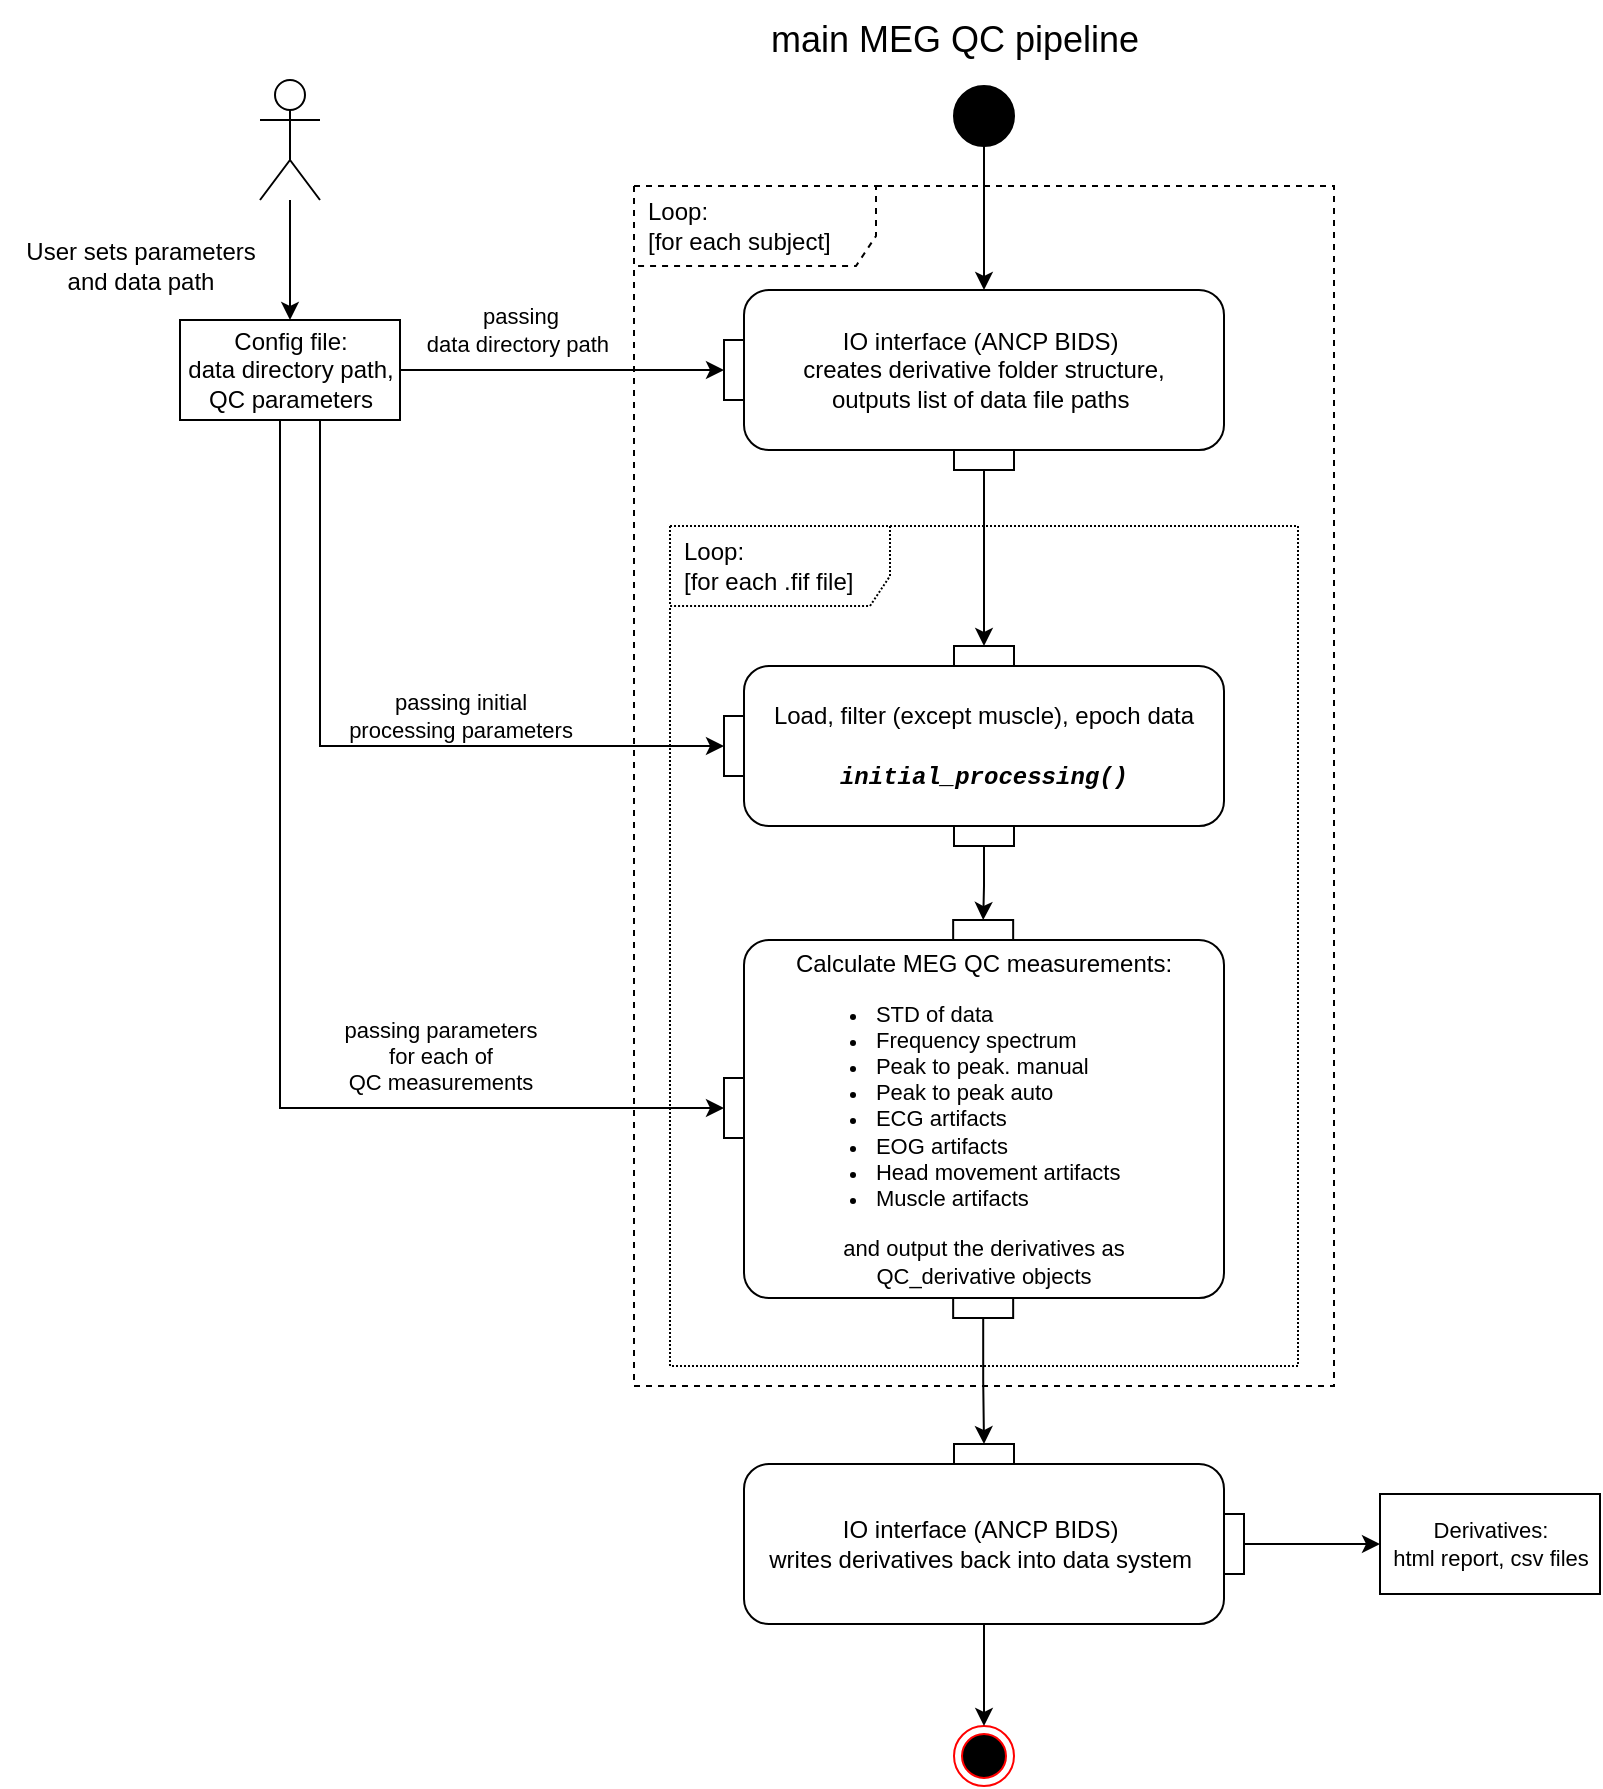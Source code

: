 <mxfile version="20.8.16" type="device"><diagram name="Page-1" id="PUbhOBLwAxsONIC4mjg5"><mxGraphModel dx="3434" dy="1307" grid="1" gridSize="10" guides="1" tooltips="1" connect="1" arrows="1" fold="1" page="0" pageScale="1" pageWidth="850" pageHeight="1100" math="0" shadow="0"><root><mxCell id="0"/><mxCell id="1" parent="0"/><mxCell id="CZnmdBV8Sf9Hk-xIZGao-2" value="Loop:&lt;br&gt;[for each .fif file]" style="shape=umlFrame;whiteSpace=wrap;html=1;width=110;height=40;boundedLbl=1;verticalAlign=middle;align=left;spacingLeft=5;dashed=1;dashPattern=1 1;" parent="1" vertex="1"><mxGeometry x="-1333" y="260" width="314" height="420" as="geometry"/></mxCell><mxCell id="9iOVFMO985ibKQIA5yUQ-1" value="Loop:&lt;br&gt;[for each subject]" style="shape=umlFrame;whiteSpace=wrap;html=1;width=121;height=40;boundedLbl=1;verticalAlign=middle;align=left;spacingLeft=5;dashed=1;" parent="1" vertex="1"><mxGeometry x="-1351" y="90" width="350" height="600" as="geometry"/></mxCell><mxCell id="z92k_c89T4PLz4YoD9Kb-3" value="" style="edgeStyle=orthogonalEdgeStyle;rounded=0;orthogonalLoop=1;jettySize=auto;html=1;" parent="1" source="z92k_c89T4PLz4YoD9Kb-1" target="z92k_c89T4PLz4YoD9Kb-2" edge="1"><mxGeometry relative="1" as="geometry"/></mxCell><mxCell id="z92k_c89T4PLz4YoD9Kb-1" value="" style="shape=umlActor;verticalLabelPosition=bottom;verticalAlign=top;html=1;outlineConnect=0;fontSize=14;" parent="1" vertex="1"><mxGeometry x="-1538" y="37" width="30" height="60" as="geometry"/></mxCell><mxCell id="z92k_c89T4PLz4YoD9Kb-11" style="edgeStyle=orthogonalEdgeStyle;rounded=0;orthogonalLoop=1;jettySize=auto;html=1;entryX=0;entryY=0.5;entryDx=0;entryDy=0;" parent="1" source="z92k_c89T4PLz4YoD9Kb-2" target="z92k_c89T4PLz4YoD9Kb-9" edge="1"><mxGeometry relative="1" as="geometry"/></mxCell><mxCell id="z92k_c89T4PLz4YoD9Kb-39" style="edgeStyle=orthogonalEdgeStyle;rounded=0;orthogonalLoop=1;jettySize=auto;html=1;entryX=0;entryY=0.5;entryDx=0;entryDy=0;fontSize=11;jumpStyle=arc;jumpSize=11;" parent="1" source="z92k_c89T4PLz4YoD9Kb-2" target="z92k_c89T4PLz4YoD9Kb-37" edge="1"><mxGeometry relative="1" as="geometry"><Array as="points"><mxPoint x="-1508" y="370"/></Array></mxGeometry></mxCell><mxCell id="z92k_c89T4PLz4YoD9Kb-40" style="edgeStyle=orthogonalEdgeStyle;rounded=0;orthogonalLoop=1;jettySize=auto;html=1;entryX=0;entryY=0.5;entryDx=0;entryDy=0;fontSize=11;jumpStyle=arc;jumpSize=11;" parent="1" source="z92k_c89T4PLz4YoD9Kb-2" target="z92k_c89T4PLz4YoD9Kb-38" edge="1"><mxGeometry relative="1" as="geometry"><Array as="points"><mxPoint x="-1528" y="551"/></Array></mxGeometry></mxCell><mxCell id="z92k_c89T4PLz4YoD9Kb-2" value="Config file:&lt;br&gt;data directory path,&lt;br&gt;QC parameters" style="html=1;" parent="1" vertex="1"><mxGeometry x="-1578" y="157" width="110" height="50" as="geometry"/></mxCell><mxCell id="z92k_c89T4PLz4YoD9Kb-4" value="User sets parameters &lt;br&gt;and data path" style="text;html=1;align=center;verticalAlign=middle;resizable=0;points=[];autosize=1;strokeColor=none;fillColor=none;" parent="1" vertex="1"><mxGeometry x="-1668" y="110" width="140" height="40" as="geometry"/></mxCell><mxCell id="z92k_c89T4PLz4YoD9Kb-10" value="" style="edgeStyle=orthogonalEdgeStyle;rounded=0;orthogonalLoop=1;jettySize=auto;html=1;" parent="1" source="z92k_c89T4PLz4YoD9Kb-5" target="z92k_c89T4PLz4YoD9Kb-7" edge="1"><mxGeometry relative="1" as="geometry"/></mxCell><mxCell id="z92k_c89T4PLz4YoD9Kb-5" value="" style="ellipse;fillColor=strokeColor;" parent="1" vertex="1"><mxGeometry x="-1191" y="40" width="30" height="30" as="geometry"/></mxCell><mxCell id="z92k_c89T4PLz4YoD9Kb-6" value="" style="group;flipH=1;" parent="1" vertex="1" connectable="0"><mxGeometry x="-1306" y="142" width="250" height="90" as="geometry"/></mxCell><mxCell id="z92k_c89T4PLz4YoD9Kb-7" value="IO interface (ANCP BIDS)&amp;nbsp;&lt;br&gt;creates derivative folder structure,&lt;br&gt;outputs list of data file paths&amp;nbsp;" style="html=1;align=center;verticalAlign=middle;rounded=1;absoluteArcSize=1;arcSize=25;dashed=0;fontFamily=Helvetica;fontSize=12;whiteSpace=wrap;container=0;noLabel=0;imageAlign=center;" parent="z92k_c89T4PLz4YoD9Kb-6" vertex="1"><mxGeometry x="10" width="240" height="80" as="geometry"/></mxCell><mxCell id="z92k_c89T4PLz4YoD9Kb-8" value="pinOut 2" style="fontStyle=0;labelPosition=center;verticalLabelPosition=bottom;align=center;verticalAlign=top;spacingLeft=2;fontFamily=Helvetica;fontSize=12;resizable=0;container=0;noLabel=1;" parent="z92k_c89T4PLz4YoD9Kb-6" vertex="1"><mxGeometry x="115" y="80" width="30" height="10" as="geometry"/></mxCell><mxCell id="z92k_c89T4PLz4YoD9Kb-9" value="pinOut 1" style="fontStyle=0;labelPosition=right;verticalLabelPosition=middle;align=left;verticalAlign=middle;spacingLeft=2;fontFamily=Helvetica;fontSize=12;resizable=0;container=0;noLabel=1;" parent="z92k_c89T4PLz4YoD9Kb-6" vertex="1"><mxGeometry y="25" width="10" height="30" as="geometry"/></mxCell><mxCell id="z92k_c89T4PLz4YoD9Kb-12" value="" style="group" parent="1" vertex="1" connectable="0"><mxGeometry x="-1296" y="320" width="306" height="350" as="geometry"/></mxCell><mxCell id="z92k_c89T4PLz4YoD9Kb-13" value="Load, filter (except muscle), epoch data&lt;br&gt;&lt;b&gt;&lt;i&gt;&lt;font face=&quot;Courier New&quot;&gt;&lt;br&gt;initial_processing()&lt;/font&gt;&lt;/i&gt;&lt;/b&gt;" style="html=1;align=center;verticalAlign=middle;rounded=1;absoluteArcSize=1;arcSize=25;dashed=0;fontFamily=Helvetica;fontSize=12;whiteSpace=wrap;container=0;noLabel=0;imageAlign=center;" parent="z92k_c89T4PLz4YoD9Kb-12" vertex="1"><mxGeometry y="10" width="240" height="80" as="geometry"/></mxCell><mxCell id="z92k_c89T4PLz4YoD9Kb-14" value="pinOut 2" style="fontStyle=0;labelPosition=center;verticalLabelPosition=bottom;align=center;verticalAlign=top;spacingLeft=2;fontFamily=Helvetica;fontSize=12;resizable=0;container=0;noLabel=1;" parent="z92k_c89T4PLz4YoD9Kb-12" vertex="1"><mxGeometry x="105" y="90" width="30" height="10" as="geometry"/></mxCell><mxCell id="z92k_c89T4PLz4YoD9Kb-15" value="pinIn 1" style="fontStyle=0;labelPosition=center;verticalLabelPosition=top;align=center;verticalAlign=bottom;spacingLeft=2;fontFamily=Helvetica;fontSize=12;resizable=0;container=0;noLabel=1;" parent="z92k_c89T4PLz4YoD9Kb-12" vertex="1"><mxGeometry x="105" width="30" height="10" as="geometry"/></mxCell><mxCell id="z92k_c89T4PLz4YoD9Kb-16" value="" style="edgeStyle=orthogonalEdgeStyle;rounded=0;orthogonalLoop=1;jettySize=auto;html=1;" parent="1" source="z92k_c89T4PLz4YoD9Kb-8" target="z92k_c89T4PLz4YoD9Kb-15" edge="1"><mxGeometry relative="1" as="geometry"/></mxCell><mxCell id="z92k_c89T4PLz4YoD9Kb-17" value="" style="group" parent="1" vertex="1" connectable="0"><mxGeometry x="-1296" y="436" width="249" height="210" as="geometry"/></mxCell><mxCell id="z92k_c89T4PLz4YoD9Kb-18" value="Calculate MEG QC measurements:&lt;br&gt;&lt;ul style=&quot;border-color: var(--border-color); font-size: 11px; text-align: left; background-color: rgb(255, 255, 255);&quot;&gt;&lt;li style=&quot;border-color: var(--border-color);&quot;&gt;STD of data&lt;/li&gt;&lt;li style=&quot;border-color: var(--border-color);&quot;&gt;&lt;font style=&quot;border-color: var(--border-color); font-size: 11px;&quot;&gt;Frequency spectrum&lt;/font&gt;&lt;/li&gt;&lt;li style=&quot;border-color: var(--border-color);&quot;&gt;&lt;font style=&quot;border-color: var(--border-color); font-size: 11px;&quot;&gt;Peak to peak. manual&lt;/font&gt;&lt;/li&gt;&lt;li style=&quot;border-color: var(--border-color);&quot;&gt;&lt;font style=&quot;border-color: var(--border-color); font-size: 11px;&quot;&gt;Peak to peak auto&lt;/font&gt;&lt;/li&gt;&lt;li style=&quot;border-color: var(--border-color);&quot;&gt;&lt;font style=&quot;border-color: var(--border-color); font-size: 11px;&quot;&gt;ECG artifacts&lt;/font&gt;&lt;/li&gt;&lt;li style=&quot;border-color: var(--border-color);&quot;&gt;&lt;font style=&quot;border-color: var(--border-color); font-size: 11px;&quot;&gt;EOG artifacts&lt;/font&gt;&lt;/li&gt;&lt;li style=&quot;border-color: var(--border-color);&quot;&gt;&lt;font style=&quot;border-color: var(--border-color); font-size: 11px;&quot;&gt;Head movement artifacts&lt;/font&gt;&lt;/li&gt;&lt;li style=&quot;border-color: var(--border-color);&quot;&gt;&lt;font style=&quot;border-color: var(--border-color); font-size: 11px;&quot;&gt;Muscle artifacts&lt;/font&gt;&lt;/li&gt;&lt;/ul&gt;&lt;span style=&quot;font-size: 11px;&quot;&gt;and output the derivatives as &lt;br&gt;QC_derivative objects&lt;br&gt;&lt;/span&gt;" style="html=1;align=center;verticalAlign=middle;rounded=1;absoluteArcSize=1;arcSize=25;dashed=0;fontFamily=Helvetica;fontSize=12;whiteSpace=wrap;container=0;noLabel=0;imageAlign=center;" parent="z92k_c89T4PLz4YoD9Kb-17" vertex="1"><mxGeometry y="31" width="240" height="179" as="geometry"/></mxCell><mxCell id="z92k_c89T4PLz4YoD9Kb-19" value="pinOut 2" style="fontStyle=0;labelPosition=center;verticalLabelPosition=bottom;align=center;verticalAlign=top;spacingLeft=2;fontFamily=Helvetica;fontSize=12;resizable=0;container=0;noLabel=1;" parent="z92k_c89T4PLz4YoD9Kb-17" vertex="1"><mxGeometry x="104.58" y="210" width="30" height="10" as="geometry"/></mxCell><mxCell id="z92k_c89T4PLz4YoD9Kb-21" value="pinIn 1" style="fontStyle=0;labelPosition=center;verticalLabelPosition=top;align=center;verticalAlign=bottom;spacingLeft=2;fontFamily=Helvetica;fontSize=12;resizable=0;container=0;noLabel=1;" parent="z92k_c89T4PLz4YoD9Kb-17" vertex="1"><mxGeometry x="104.58" y="21" width="30" height="10" as="geometry"/></mxCell><mxCell id="z92k_c89T4PLz4YoD9Kb-23" value="" style="edgeStyle=orthogonalEdgeStyle;rounded=0;orthogonalLoop=1;jettySize=auto;html=1;fontSize=11;" parent="1" source="z92k_c89T4PLz4YoD9Kb-14" target="z92k_c89T4PLz4YoD9Kb-21" edge="1"><mxGeometry relative="1" as="geometry"/></mxCell><mxCell id="z92k_c89T4PLz4YoD9Kb-28" value="" style="group;fontSize=11;flipH=1;" parent="1" vertex="1" connectable="0"><mxGeometry x="-1296" y="719.0" width="250" height="100" as="geometry"/></mxCell><mxCell id="z92k_c89T4PLz4YoD9Kb-29" value="IO interface (ANCP BIDS)&amp;nbsp;&lt;br style=&quot;border-color: var(--border-color);&quot;&gt;writes derivatives back into data system&amp;nbsp;" style="html=1;align=center;verticalAlign=middle;rounded=1;absoluteArcSize=1;arcSize=25;dashed=0;fontFamily=Helvetica;fontSize=12;whiteSpace=wrap;container=0;noLabel=0;imageAlign=center;" parent="z92k_c89T4PLz4YoD9Kb-28" vertex="1"><mxGeometry y="10" width="240" height="80" as="geometry"/></mxCell><mxCell id="z92k_c89T4PLz4YoD9Kb-31" value="pinIn 2" style="fontStyle=0;labelPosition=left;verticalLabelPosition=middle;align=right;verticalAlign=middle;spacingLeft=2;fontFamily=Helvetica;fontSize=12;flipH=0;resizable=0;container=0;noLabel=1;" parent="z92k_c89T4PLz4YoD9Kb-28" vertex="1"><mxGeometry x="240" y="35" width="10" height="30" as="geometry"/></mxCell><mxCell id="z92k_c89T4PLz4YoD9Kb-32" value="pinIn 1" style="fontStyle=0;labelPosition=center;verticalLabelPosition=top;align=center;verticalAlign=bottom;spacingLeft=2;fontFamily=Helvetica;fontSize=12;resizable=0;container=0;noLabel=1;" parent="z92k_c89T4PLz4YoD9Kb-28" vertex="1"><mxGeometry x="105" width="30" height="10" as="geometry"/></mxCell><mxCell id="z92k_c89T4PLz4YoD9Kb-33" value="" style="edgeStyle=orthogonalEdgeStyle;rounded=0;orthogonalLoop=1;jettySize=auto;html=1;fontSize=11;" parent="1" source="z92k_c89T4PLz4YoD9Kb-19" target="z92k_c89T4PLz4YoD9Kb-32" edge="1"><mxGeometry relative="1" as="geometry"/></mxCell><mxCell id="z92k_c89T4PLz4YoD9Kb-37" value="pinIn 2" style="fontStyle=0;labelPosition=left;verticalLabelPosition=middle;align=right;verticalAlign=middle;spacingLeft=2;fontFamily=Helvetica;fontSize=12;flipH=0;resizable=0;container=0;noLabel=1;" parent="1" vertex="1"><mxGeometry x="-1306" y="355.0" width="10" height="30" as="geometry"/></mxCell><mxCell id="z92k_c89T4PLz4YoD9Kb-38" value="pinIn 2" style="fontStyle=0;labelPosition=left;verticalLabelPosition=middle;align=right;verticalAlign=middle;spacingLeft=2;fontFamily=Helvetica;fontSize=12;flipH=0;resizable=0;container=0;noLabel=1;" parent="1" vertex="1"><mxGeometry x="-1306" y="536.0" width="10" height="30" as="geometry"/></mxCell><mxCell id="z92k_c89T4PLz4YoD9Kb-41" value="passing&lt;br&gt;data directory path&amp;nbsp;" style="text;html=1;align=center;verticalAlign=middle;resizable=0;points=[];autosize=1;strokeColor=none;fillColor=none;fontSize=11;" parent="1" vertex="1"><mxGeometry x="-1468" y="142" width="120" height="40" as="geometry"/></mxCell><mxCell id="z92k_c89T4PLz4YoD9Kb-42" value="passing initial &lt;br&gt;processing parameters" style="text;html=1;align=center;verticalAlign=middle;resizable=0;points=[];autosize=1;strokeColor=none;fillColor=none;fontSize=11;" parent="1" vertex="1"><mxGeometry x="-1508" y="335" width="140" height="40" as="geometry"/></mxCell><mxCell id="z92k_c89T4PLz4YoD9Kb-43" value="passing parameters &lt;br&gt;for each of &lt;br&gt;QC measurements" style="text;html=1;align=center;verticalAlign=middle;resizable=0;points=[];autosize=1;strokeColor=none;fillColor=none;fontSize=11;" parent="1" vertex="1"><mxGeometry x="-1508" y="500" width="120" height="50" as="geometry"/></mxCell><mxCell id="z92k_c89T4PLz4YoD9Kb-44" value="" style="ellipse;html=1;shape=endState;fillColor=#000000;strokeColor=#ff0000;fontSize=11;" parent="1" vertex="1"><mxGeometry x="-1191" y="860" width="30" height="30" as="geometry"/></mxCell><mxCell id="z92k_c89T4PLz4YoD9Kb-45" value="" style="edgeStyle=orthogonalEdgeStyle;rounded=0;orthogonalLoop=1;jettySize=auto;html=1;fontSize=11;exitX=0.5;exitY=1;exitDx=0;exitDy=0;" parent="1" source="z92k_c89T4PLz4YoD9Kb-29" target="z92k_c89T4PLz4YoD9Kb-44" edge="1"><mxGeometry relative="1" as="geometry"><mxPoint x="-1176" y="819.0" as="sourcePoint"/></mxGeometry></mxCell><mxCell id="z92k_c89T4PLz4YoD9Kb-46" value="Derivatives: &lt;br&gt;html report, csv files" style="html=1;fontSize=11;" parent="1" vertex="1"><mxGeometry x="-978" y="744" width="110" height="50" as="geometry"/></mxCell><mxCell id="z92k_c89T4PLz4YoD9Kb-47" value="" style="edgeStyle=orthogonalEdgeStyle;rounded=0;orthogonalLoop=1;jettySize=auto;html=1;fontSize=11;" parent="1" source="z92k_c89T4PLz4YoD9Kb-31" target="z92k_c89T4PLz4YoD9Kb-46" edge="1"><mxGeometry relative="1" as="geometry"/></mxCell><mxCell id="z92k_c89T4PLz4YoD9Kb-48" value="&lt;font style=&quot;font-size: 18px;&quot;&gt;main MEG QC pipeline&amp;nbsp;&amp;nbsp;&lt;/font&gt;" style="text;html=1;align=center;verticalAlign=middle;resizable=0;points=[];autosize=1;strokeColor=none;fillColor=none;fontSize=11;" parent="1" vertex="1"><mxGeometry x="-1296" y="-3" width="220" height="40" as="geometry"/></mxCell></root></mxGraphModel></diagram></mxfile>